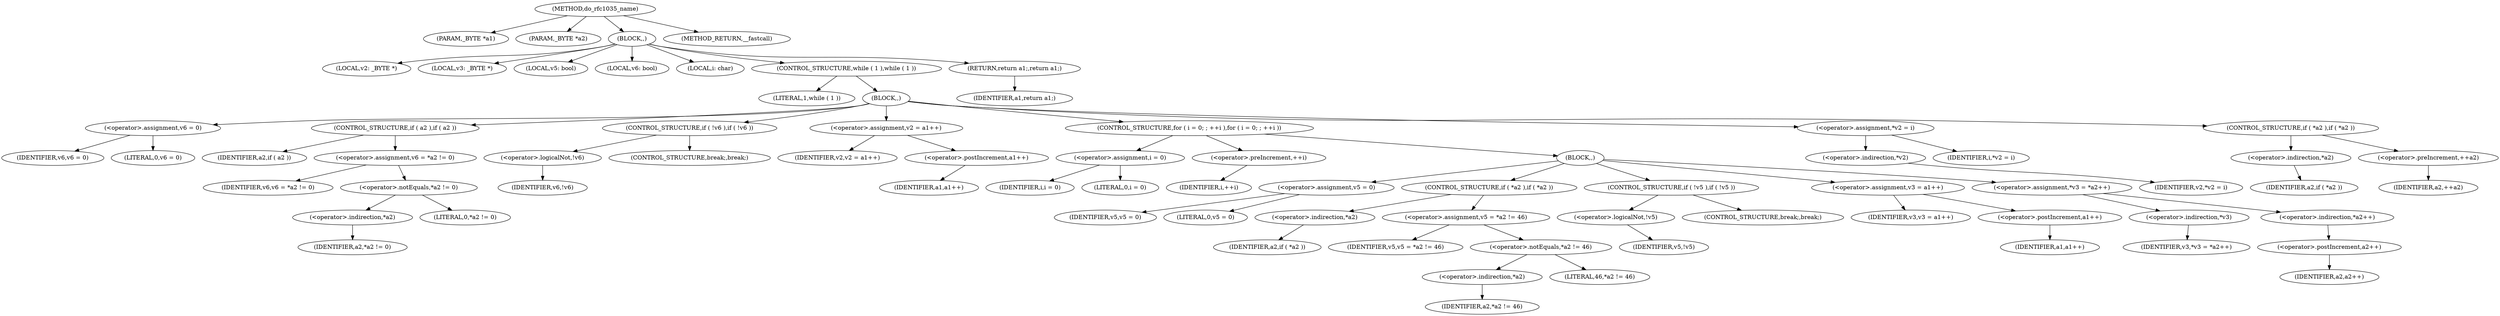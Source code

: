 digraph do_rfc1035_name {  
"1000106" [label = "(METHOD,do_rfc1035_name)" ]
"1000107" [label = "(PARAM,_BYTE *a1)" ]
"1000108" [label = "(PARAM,_BYTE *a2)" ]
"1000109" [label = "(BLOCK,,)" ]
"1000110" [label = "(LOCAL,v2: _BYTE *)" ]
"1000111" [label = "(LOCAL,v3: _BYTE *)" ]
"1000112" [label = "(LOCAL,v5: bool)" ]
"1000113" [label = "(LOCAL,v6: bool)" ]
"1000114" [label = "(LOCAL,i: char)" ]
"1000115" [label = "(CONTROL_STRUCTURE,while ( 1 ),while ( 1 ))" ]
"1000116" [label = "(LITERAL,1,while ( 1 ))" ]
"1000117" [label = "(BLOCK,,)" ]
"1000118" [label = "(<operator>.assignment,v6 = 0)" ]
"1000119" [label = "(IDENTIFIER,v6,v6 = 0)" ]
"1000120" [label = "(LITERAL,0,v6 = 0)" ]
"1000121" [label = "(CONTROL_STRUCTURE,if ( a2 ),if ( a2 ))" ]
"1000122" [label = "(IDENTIFIER,a2,if ( a2 ))" ]
"1000123" [label = "(<operator>.assignment,v6 = *a2 != 0)" ]
"1000124" [label = "(IDENTIFIER,v6,v6 = *a2 != 0)" ]
"1000125" [label = "(<operator>.notEquals,*a2 != 0)" ]
"1000126" [label = "(<operator>.indirection,*a2)" ]
"1000127" [label = "(IDENTIFIER,a2,*a2 != 0)" ]
"1000128" [label = "(LITERAL,0,*a2 != 0)" ]
"1000129" [label = "(CONTROL_STRUCTURE,if ( !v6 ),if ( !v6 ))" ]
"1000130" [label = "(<operator>.logicalNot,!v6)" ]
"1000131" [label = "(IDENTIFIER,v6,!v6)" ]
"1000132" [label = "(CONTROL_STRUCTURE,break;,break;)" ]
"1000133" [label = "(<operator>.assignment,v2 = a1++)" ]
"1000134" [label = "(IDENTIFIER,v2,v2 = a1++)" ]
"1000135" [label = "(<operator>.postIncrement,a1++)" ]
"1000136" [label = "(IDENTIFIER,a1,a1++)" ]
"1000137" [label = "(CONTROL_STRUCTURE,for ( i = 0; ; ++i ),for ( i = 0; ; ++i ))" ]
"1000138" [label = "(<operator>.assignment,i = 0)" ]
"1000139" [label = "(IDENTIFIER,i,i = 0)" ]
"1000140" [label = "(LITERAL,0,i = 0)" ]
"1000141" [label = "(<operator>.preIncrement,++i)" ]
"1000142" [label = "(IDENTIFIER,i,++i)" ]
"1000143" [label = "(BLOCK,,)" ]
"1000144" [label = "(<operator>.assignment,v5 = 0)" ]
"1000145" [label = "(IDENTIFIER,v5,v5 = 0)" ]
"1000146" [label = "(LITERAL,0,v5 = 0)" ]
"1000147" [label = "(CONTROL_STRUCTURE,if ( *a2 ),if ( *a2 ))" ]
"1000148" [label = "(<operator>.indirection,*a2)" ]
"1000149" [label = "(IDENTIFIER,a2,if ( *a2 ))" ]
"1000150" [label = "(<operator>.assignment,v5 = *a2 != 46)" ]
"1000151" [label = "(IDENTIFIER,v5,v5 = *a2 != 46)" ]
"1000152" [label = "(<operator>.notEquals,*a2 != 46)" ]
"1000153" [label = "(<operator>.indirection,*a2)" ]
"1000154" [label = "(IDENTIFIER,a2,*a2 != 46)" ]
"1000155" [label = "(LITERAL,46,*a2 != 46)" ]
"1000156" [label = "(CONTROL_STRUCTURE,if ( !v5 ),if ( !v5 ))" ]
"1000157" [label = "(<operator>.logicalNot,!v5)" ]
"1000158" [label = "(IDENTIFIER,v5,!v5)" ]
"1000159" [label = "(CONTROL_STRUCTURE,break;,break;)" ]
"1000160" [label = "(<operator>.assignment,v3 = a1++)" ]
"1000161" [label = "(IDENTIFIER,v3,v3 = a1++)" ]
"1000162" [label = "(<operator>.postIncrement,a1++)" ]
"1000163" [label = "(IDENTIFIER,a1,a1++)" ]
"1000164" [label = "(<operator>.assignment,*v3 = *a2++)" ]
"1000165" [label = "(<operator>.indirection,*v3)" ]
"1000166" [label = "(IDENTIFIER,v3,*v3 = *a2++)" ]
"1000167" [label = "(<operator>.indirection,*a2++)" ]
"1000168" [label = "(<operator>.postIncrement,a2++)" ]
"1000169" [label = "(IDENTIFIER,a2,a2++)" ]
"1000170" [label = "(<operator>.assignment,*v2 = i)" ]
"1000171" [label = "(<operator>.indirection,*v2)" ]
"1000172" [label = "(IDENTIFIER,v2,*v2 = i)" ]
"1000173" [label = "(IDENTIFIER,i,*v2 = i)" ]
"1000174" [label = "(CONTROL_STRUCTURE,if ( *a2 ),if ( *a2 ))" ]
"1000175" [label = "(<operator>.indirection,*a2)" ]
"1000176" [label = "(IDENTIFIER,a2,if ( *a2 ))" ]
"1000177" [label = "(<operator>.preIncrement,++a2)" ]
"1000178" [label = "(IDENTIFIER,a2,++a2)" ]
"1000179" [label = "(RETURN,return a1;,return a1;)" ]
"1000180" [label = "(IDENTIFIER,a1,return a1;)" ]
"1000181" [label = "(METHOD_RETURN,__fastcall)" ]
  "1000106" -> "1000107" 
  "1000106" -> "1000108" 
  "1000106" -> "1000109" 
  "1000106" -> "1000181" 
  "1000109" -> "1000110" 
  "1000109" -> "1000111" 
  "1000109" -> "1000112" 
  "1000109" -> "1000113" 
  "1000109" -> "1000114" 
  "1000109" -> "1000115" 
  "1000109" -> "1000179" 
  "1000115" -> "1000116" 
  "1000115" -> "1000117" 
  "1000117" -> "1000118" 
  "1000117" -> "1000121" 
  "1000117" -> "1000129" 
  "1000117" -> "1000133" 
  "1000117" -> "1000137" 
  "1000117" -> "1000170" 
  "1000117" -> "1000174" 
  "1000118" -> "1000119" 
  "1000118" -> "1000120" 
  "1000121" -> "1000122" 
  "1000121" -> "1000123" 
  "1000123" -> "1000124" 
  "1000123" -> "1000125" 
  "1000125" -> "1000126" 
  "1000125" -> "1000128" 
  "1000126" -> "1000127" 
  "1000129" -> "1000130" 
  "1000129" -> "1000132" 
  "1000130" -> "1000131" 
  "1000133" -> "1000134" 
  "1000133" -> "1000135" 
  "1000135" -> "1000136" 
  "1000137" -> "1000138" 
  "1000137" -> "1000141" 
  "1000137" -> "1000143" 
  "1000138" -> "1000139" 
  "1000138" -> "1000140" 
  "1000141" -> "1000142" 
  "1000143" -> "1000144" 
  "1000143" -> "1000147" 
  "1000143" -> "1000156" 
  "1000143" -> "1000160" 
  "1000143" -> "1000164" 
  "1000144" -> "1000145" 
  "1000144" -> "1000146" 
  "1000147" -> "1000148" 
  "1000147" -> "1000150" 
  "1000148" -> "1000149" 
  "1000150" -> "1000151" 
  "1000150" -> "1000152" 
  "1000152" -> "1000153" 
  "1000152" -> "1000155" 
  "1000153" -> "1000154" 
  "1000156" -> "1000157" 
  "1000156" -> "1000159" 
  "1000157" -> "1000158" 
  "1000160" -> "1000161" 
  "1000160" -> "1000162" 
  "1000162" -> "1000163" 
  "1000164" -> "1000165" 
  "1000164" -> "1000167" 
  "1000165" -> "1000166" 
  "1000167" -> "1000168" 
  "1000168" -> "1000169" 
  "1000170" -> "1000171" 
  "1000170" -> "1000173" 
  "1000171" -> "1000172" 
  "1000174" -> "1000175" 
  "1000174" -> "1000177" 
  "1000175" -> "1000176" 
  "1000177" -> "1000178" 
  "1000179" -> "1000180" 
}
